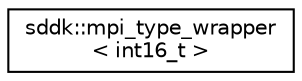 digraph "Graphical Class Hierarchy"
{
 // INTERACTIVE_SVG=YES
  edge [fontname="Helvetica",fontsize="10",labelfontname="Helvetica",labelfontsize="10"];
  node [fontname="Helvetica",fontsize="10",shape=record];
  rankdir="LR";
  Node1 [label="sddk::mpi_type_wrapper\l\< int16_t \>",height=0.2,width=0.4,color="black", fillcolor="white", style="filled",URL="$structsddk_1_1mpi__type__wrapper_3_01int16__t_01_4.html"];
}
